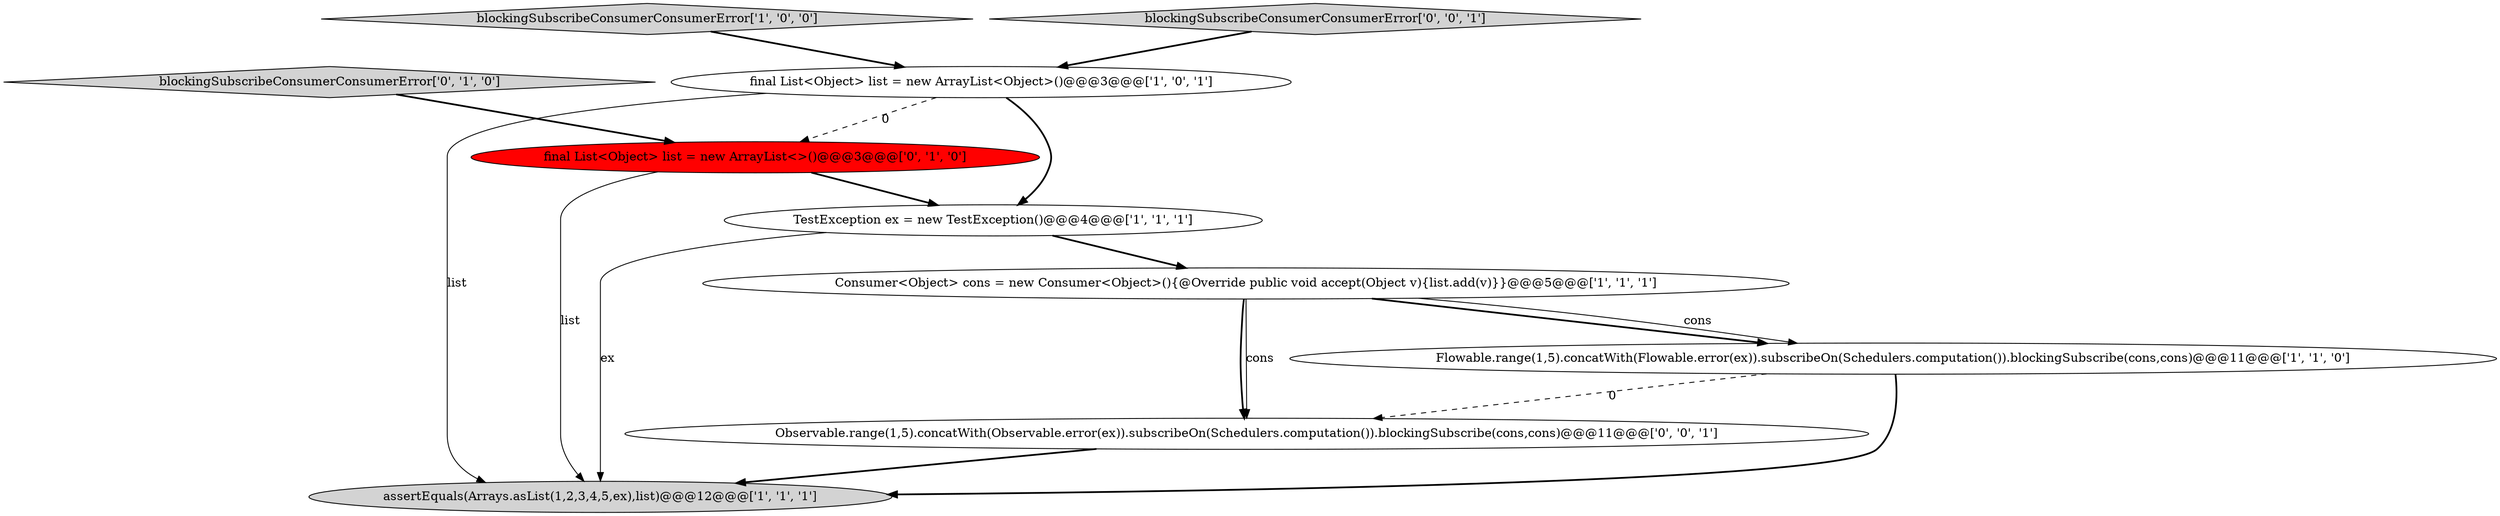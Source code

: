 digraph {
2 [style = filled, label = "final List<Object> list = new ArrayList<Object>()@@@3@@@['1', '0', '1']", fillcolor = white, shape = ellipse image = "AAA0AAABBB1BBB"];
0 [style = filled, label = "assertEquals(Arrays.asList(1,2,3,4,5,ex),list)@@@12@@@['1', '1', '1']", fillcolor = lightgray, shape = ellipse image = "AAA0AAABBB1BBB"];
3 [style = filled, label = "Consumer<Object> cons = new Consumer<Object>(){@Override public void accept(Object v){list.add(v)}}@@@5@@@['1', '1', '1']", fillcolor = white, shape = ellipse image = "AAA0AAABBB1BBB"];
1 [style = filled, label = "blockingSubscribeConsumerConsumerError['1', '0', '0']", fillcolor = lightgray, shape = diamond image = "AAA0AAABBB1BBB"];
5 [style = filled, label = "TestException ex = new TestException()@@@4@@@['1', '1', '1']", fillcolor = white, shape = ellipse image = "AAA0AAABBB1BBB"];
6 [style = filled, label = "final List<Object> list = new ArrayList<>()@@@3@@@['0', '1', '0']", fillcolor = red, shape = ellipse image = "AAA1AAABBB2BBB"];
9 [style = filled, label = "blockingSubscribeConsumerConsumerError['0', '0', '1']", fillcolor = lightgray, shape = diamond image = "AAA0AAABBB3BBB"];
8 [style = filled, label = "Observable.range(1,5).concatWith(Observable.error(ex)).subscribeOn(Schedulers.computation()).blockingSubscribe(cons,cons)@@@11@@@['0', '0', '1']", fillcolor = white, shape = ellipse image = "AAA0AAABBB3BBB"];
7 [style = filled, label = "blockingSubscribeConsumerConsumerError['0', '1', '0']", fillcolor = lightgray, shape = diamond image = "AAA0AAABBB2BBB"];
4 [style = filled, label = "Flowable.range(1,5).concatWith(Flowable.error(ex)).subscribeOn(Schedulers.computation()).blockingSubscribe(cons,cons)@@@11@@@['1', '1', '0']", fillcolor = white, shape = ellipse image = "AAA0AAABBB1BBB"];
8->0 [style = bold, label=""];
5->3 [style = bold, label=""];
2->0 [style = solid, label="list"];
6->5 [style = bold, label=""];
1->2 [style = bold, label=""];
3->8 [style = solid, label="cons"];
4->8 [style = dashed, label="0"];
9->2 [style = bold, label=""];
3->4 [style = bold, label=""];
5->0 [style = solid, label="ex"];
3->8 [style = bold, label=""];
3->4 [style = solid, label="cons"];
7->6 [style = bold, label=""];
4->0 [style = bold, label=""];
2->5 [style = bold, label=""];
6->0 [style = solid, label="list"];
2->6 [style = dashed, label="0"];
}
